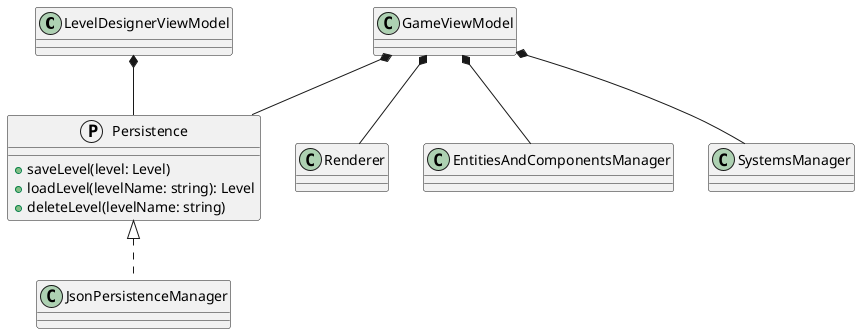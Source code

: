 @startuml
class LevelDesignerViewModel {
}

class GameViewModel {
}

class Renderer {
}

protocol Persistence {
    +saveLevel(level: Level)
    +loadLevel(levelName: string): Level
    +deleteLevel(levelName: string)
}

class JsonPersistenceManager implements Persistence {
}

class EntitiesAndComponentsManager {
}

class SystemsManager {
}

LevelDesignerViewModel *-- Persistence
GameViewModel *-- Persistence
GameViewModel *-- Renderer
GameViewModel *-- EntitiesAndComponentsManager
GameViewModel *-- SystemsManager

@enduml